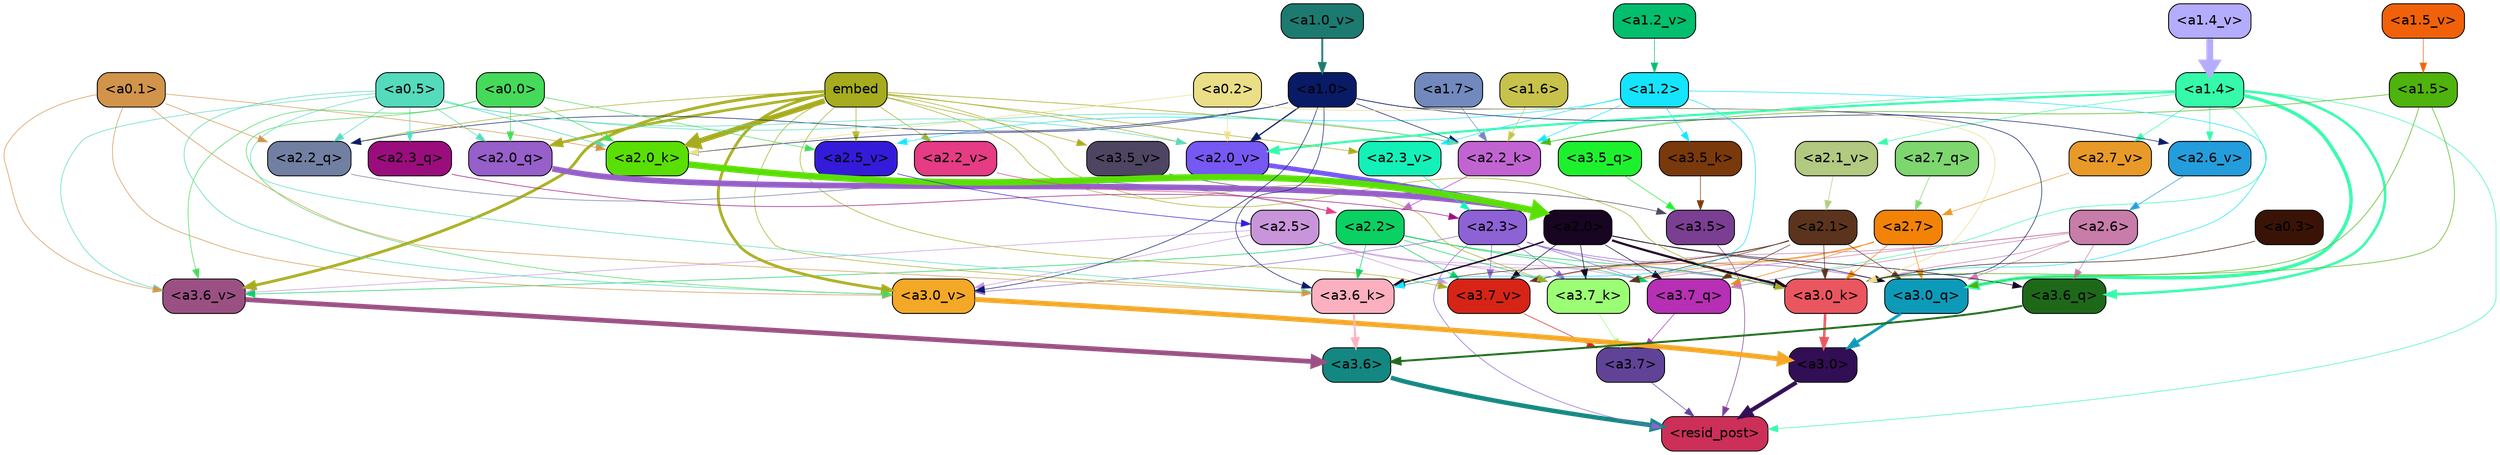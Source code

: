 strict digraph "" {
	graph [bgcolor=transparent,
		layout=dot,
		overlap=false,
		splines=true
	];
	"<a3.7>"	[color=black,
		fillcolor="#604397",
		fontname=Helvetica,
		shape=box,
		style="filled, rounded"];
	"<resid_post>"	[color=black,
		fillcolor="#cc2f58",
		fontname=Helvetica,
		shape=box,
		style="filled, rounded"];
	"<a3.7>" -> "<resid_post>"	[color="#604397",
		penwidth=0.6];
	"<a3.6>"	[color=black,
		fillcolor="#138781",
		fontname=Helvetica,
		shape=box,
		style="filled, rounded"];
	"<a3.6>" -> "<resid_post>"	[color="#138781",
		penwidth=4.6696330308914185];
	"<a3.5>"	[color=black,
		fillcolor="#7a3f92",
		fontname=Helvetica,
		shape=box,
		style="filled, rounded"];
	"<a3.5>" -> "<resid_post>"	[color="#7a3f92",
		penwidth=0.6];
	"<a3.0>"	[color=black,
		fillcolor="#320e54",
		fontname=Helvetica,
		shape=box,
		style="filled, rounded"];
	"<a3.0>" -> "<resid_post>"	[color="#320e54",
		penwidth=4.282557368278503];
	"<a2.3>"	[color=black,
		fillcolor="#8d62d5",
		fontname=Helvetica,
		shape=box,
		style="filled, rounded"];
	"<a2.3>" -> "<resid_post>"	[color="#8d62d5",
		penwidth=0.6];
	"<a3.7_q>"	[color=black,
		fillcolor="#b62fb4",
		fontname=Helvetica,
		shape=box,
		style="filled, rounded"];
	"<a2.3>" -> "<a3.7_q>"	[color="#8d62d5",
		penwidth=0.6];
	"<a3.0_q>"	[color=black,
		fillcolor="#0d9ab9",
		fontname=Helvetica,
		shape=box,
		style="filled, rounded"];
	"<a2.3>" -> "<a3.0_q>"	[color="#8d62d5",
		penwidth=0.6];
	"<a3.7_k>"	[color=black,
		fillcolor="#9cfe75",
		fontname=Helvetica,
		shape=box,
		style="filled, rounded"];
	"<a2.3>" -> "<a3.7_k>"	[color="#8d62d5",
		penwidth=0.6];
	"<a3.0_k>"	[color=black,
		fillcolor="#ea565f",
		fontname=Helvetica,
		shape=box,
		style="filled, rounded"];
	"<a2.3>" -> "<a3.0_k>"	[color="#8d62d5",
		penwidth=0.6];
	"<a3.7_v>"	[color=black,
		fillcolor="#d62417",
		fontname=Helvetica,
		shape=box,
		style="filled, rounded"];
	"<a2.3>" -> "<a3.7_v>"	[color="#8d62d5",
		penwidth=0.6];
	"<a3.0_v>"	[color=black,
		fillcolor="#f4a827",
		fontname=Helvetica,
		shape=box,
		style="filled, rounded"];
	"<a2.3>" -> "<a3.0_v>"	[color="#8d62d5",
		penwidth=0.6];
	"<a1.4>"	[color=black,
		fillcolor="#34faa9",
		fontname=Helvetica,
		shape=box,
		style="filled, rounded"];
	"<a1.4>" -> "<resid_post>"	[color="#34faa9",
		penwidth=0.6];
	"<a1.4>" -> "<a3.7_q>"	[color="#34faa9",
		penwidth=0.6];
	"<a3.6_q>"	[color=black,
		fillcolor="#1d6919",
		fontname=Helvetica,
		shape=box,
		style="filled, rounded"];
	"<a1.4>" -> "<a3.6_q>"	[color="#34faa9",
		penwidth=2.6073555648326874];
	"<a1.4>" -> "<a3.0_q>"	[color="#34faa9",
		penwidth=3.4971605762839317];
	"<a2.2_k>"	[color=black,
		fillcolor="#c164d2",
		fontname=Helvetica,
		shape=box,
		style="filled, rounded"];
	"<a1.4>" -> "<a2.2_k>"	[color="#34faa9",
		penwidth=0.6];
	"<a2.7_v>"	[color=black,
		fillcolor="#e89a28",
		fontname=Helvetica,
		shape=box,
		style="filled, rounded"];
	"<a1.4>" -> "<a2.7_v>"	[color="#34faa9",
		penwidth=0.6];
	"<a2.6_v>"	[color=black,
		fillcolor="#249ddc",
		fontname=Helvetica,
		shape=box,
		style="filled, rounded"];
	"<a1.4>" -> "<a2.6_v>"	[color="#34faa9",
		penwidth=0.6];
	"<a2.1_v>"	[color=black,
		fillcolor="#b1c980",
		fontname=Helvetica,
		shape=box,
		style="filled, rounded"];
	"<a1.4>" -> "<a2.1_v>"	[color="#34faa9",
		penwidth=0.6];
	"<a2.0_v>"	[color=black,
		fillcolor="#7658f2",
		fontname=Helvetica,
		shape=box,
		style="filled, rounded"];
	"<a1.4>" -> "<a2.0_v>"	[color="#34faa9",
		penwidth=2.268670678138733];
	"<a3.7_q>" -> "<a3.7>"	[color="#b62fb4",
		penwidth=0.6];
	"<a3.6_q>" -> "<a3.6>"	[color="#1d6919",
		penwidth=2.03758105635643];
	"<a3.5_q>"	[color=black,
		fillcolor="#1df12e",
		fontname=Helvetica,
		shape=box,
		style="filled, rounded"];
	"<a3.5_q>" -> "<a3.5>"	[color="#1df12e",
		penwidth=0.6];
	"<a3.0_q>" -> "<a3.0>"	[color="#0d9ab9",
		penwidth=2.8638100624084473];
	"<a3.7_k>" -> "<a3.7>"	[color="#9cfe75",
		penwidth=0.6];
	"<a3.6_k>"	[color=black,
		fillcolor="#fcb0bf",
		fontname=Helvetica,
		shape=box,
		style="filled, rounded"];
	"<a3.6_k>" -> "<a3.6>"	[color="#fcb0bf",
		penwidth=2.174198240041733];
	"<a3.5_k>"	[color=black,
		fillcolor="#7a390b",
		fontname=Helvetica,
		shape=box,
		style="filled, rounded"];
	"<a3.5_k>" -> "<a3.5>"	[color="#7a390b",
		penwidth=0.6];
	"<a3.0_k>" -> "<a3.0>"	[color="#ea565f",
		penwidth=2.6274144649505615];
	"<a3.7_v>" -> "<a3.7>"	[color="#d62417",
		penwidth=0.6];
	"<a3.6_v>"	[color=black,
		fillcolor="#9b5083",
		fontname=Helvetica,
		shape=box,
		style="filled, rounded"];
	"<a3.6_v>" -> "<a3.6>"	[color="#9b5083",
		penwidth=5.002329230308533];
	"<a3.5_v>"	[color=black,
		fillcolor="#4e4562",
		fontname=Helvetica,
		shape=box,
		style="filled, rounded"];
	"<a3.5_v>" -> "<a3.5>"	[color="#4e4562",
		penwidth=0.6];
	"<a3.0_v>" -> "<a3.0>"	[color="#f4a827",
		penwidth=5.188832879066467];
	"<a2.7>"	[color=black,
		fillcolor="#f38307",
		fontname=Helvetica,
		shape=box,
		style="filled, rounded"];
	"<a2.7>" -> "<a3.7_q>"	[color="#f38307",
		penwidth=0.6];
	"<a2.7>" -> "<a3.0_q>"	[color="#f38307",
		penwidth=0.6];
	"<a2.7>" -> "<a3.7_k>"	[color="#f38307",
		penwidth=0.6];
	"<a2.7>" -> "<a3.0_k>"	[color="#f38307",
		penwidth=0.6];
	"<a2.7>" -> "<a3.7_v>"	[color="#f38307",
		penwidth=0.6];
	"<a2.6>"	[color=black,
		fillcolor="#c87caa",
		fontname=Helvetica,
		shape=box,
		style="filled, rounded"];
	"<a2.6>" -> "<a3.7_q>"	[color="#c87caa",
		penwidth=0.6];
	"<a2.6>" -> "<a3.6_q>"	[color="#c87caa",
		penwidth=0.6];
	"<a2.6>" -> "<a3.0_q>"	[color="#c87caa",
		penwidth=0.6];
	"<a2.6>" -> "<a3.7_k>"	[color="#c87caa",
		penwidth=0.6];
	"<a2.6>" -> "<a3.0_k>"	[color="#c87caa",
		penwidth=0.6];
	"<a2.6>" -> "<a3.7_v>"	[color="#c87caa",
		penwidth=0.6];
	"<a2.5>"	[color=black,
		fillcolor="#c895da",
		fontname=Helvetica,
		shape=box,
		style="filled, rounded"];
	"<a2.5>" -> "<a3.7_q>"	[color="#c895da",
		penwidth=0.6];
	"<a2.5>" -> "<a3.7_k>"	[color="#c895da",
		penwidth=0.6];
	"<a2.5>" -> "<a3.0_k>"	[color="#c895da",
		penwidth=0.6];
	"<a2.5>" -> "<a3.7_v>"	[color="#c895da",
		penwidth=0.6];
	"<a2.5>" -> "<a3.6_v>"	[color="#c895da",
		penwidth=0.6];
	"<a2.5>" -> "<a3.0_v>"	[color="#c895da",
		penwidth=0.6];
	"<a2.2>"	[color=black,
		fillcolor="#0bd062",
		fontname=Helvetica,
		shape=box,
		style="filled, rounded"];
	"<a2.2>" -> "<a3.7_q>"	[color="#0bd062",
		penwidth=0.6];
	"<a2.2>" -> "<a3.7_k>"	[color="#0bd062",
		penwidth=0.6];
	"<a2.2>" -> "<a3.6_k>"	[color="#0bd062",
		penwidth=0.6];
	"<a2.2>" -> "<a3.0_k>"	[color="#0bd062",
		penwidth=0.6];
	"<a2.2>" -> "<a3.7_v>"	[color="#0bd062",
		penwidth=0.6];
	"<a2.2>" -> "<a3.6_v>"	[color="#0bd062",
		penwidth=0.6];
	"<a2.1>"	[color=black,
		fillcolor="#5c341d",
		fontname=Helvetica,
		shape=box,
		style="filled, rounded"];
	"<a2.1>" -> "<a3.7_q>"	[color="#5c341d",
		penwidth=0.6];
	"<a2.1>" -> "<a3.0_q>"	[color="#5c341d",
		penwidth=0.6];
	"<a2.1>" -> "<a3.7_k>"	[color="#5c341d",
		penwidth=0.6];
	"<a2.1>" -> "<a3.6_k>"	[color="#5c341d",
		penwidth=0.6];
	"<a2.1>" -> "<a3.0_k>"	[color="#5c341d",
		penwidth=0.6];
	"<a2.1>" -> "<a3.7_v>"	[color="#5c341d",
		penwidth=0.6];
	"<a2.0>"	[color=black,
		fillcolor="#180521",
		fontname=Helvetica,
		shape=box,
		style="filled, rounded"];
	"<a2.0>" -> "<a3.7_q>"	[color="#180521",
		penwidth=0.6];
	"<a2.0>" -> "<a3.6_q>"	[color="#180521",
		penwidth=0.6];
	"<a2.0>" -> "<a3.0_q>"	[color="#180521",
		penwidth=0.6];
	"<a2.0>" -> "<a3.7_k>"	[color="#180521",
		penwidth=0.6];
	"<a2.0>" -> "<a3.6_k>"	[color="#180521",
		penwidth=1.5568191409111023];
	"<a2.0>" -> "<a3.0_k>"	[color="#180521",
		penwidth=2.270527422428131];
	"<a2.0>" -> "<a3.7_v>"	[color="#180521",
		penwidth=0.6];
	"<a1.5>"	[color=black,
		fillcolor="#4eb30c",
		fontname=Helvetica,
		shape=box,
		style="filled, rounded"];
	"<a1.5>" -> "<a3.0_q>"	[color="#4eb30c",
		penwidth=0.6];
	"<a1.5>" -> "<a3.0_k>"	[color="#4eb30c",
		penwidth=0.6];
	"<a1.5>" -> "<a2.2_k>"	[color="#4eb30c",
		penwidth=0.6];
	embed	[color=black,
		fillcolor="#a6ac1d",
		fontname=Helvetica,
		shape=box,
		style="filled, rounded"];
	embed -> "<a3.7_k>"	[color="#a6ac1d",
		penwidth=0.6];
	embed -> "<a3.6_k>"	[color="#a6ac1d",
		penwidth=0.6];
	embed -> "<a3.0_k>"	[color="#a6ac1d",
		penwidth=0.6];
	embed -> "<a3.7_v>"	[color="#a6ac1d",
		penwidth=0.6];
	embed -> "<a3.6_v>"	[color="#a6ac1d",
		penwidth=2.9588699340820312];
	embed -> "<a3.5_v>"	[color="#a6ac1d",
		penwidth=0.6];
	embed -> "<a3.0_v>"	[color="#a6ac1d",
		penwidth=2.8686431646347046];
	"<a2.2_q>"	[color=black,
		fillcolor="#7180a2",
		fontname=Helvetica,
		shape=box,
		style="filled, rounded"];
	embed -> "<a2.2_q>"	[color="#a6ac1d",
		penwidth=0.6];
	"<a2.0_q>"	[color=black,
		fillcolor="#965fc9",
		fontname=Helvetica,
		shape=box,
		style="filled, rounded"];
	embed -> "<a2.0_q>"	[color="#a6ac1d",
		penwidth=2.7617180347442627];
	embed -> "<a2.2_k>"	[color="#a6ac1d",
		penwidth=0.67606520652771];
	"<a2.0_k>"	[color=black,
		fillcolor="#5adf05",
		fontname=Helvetica,
		shape=box,
		style="filled, rounded"];
	embed -> "<a2.0_k>"	[color="#a6ac1d",
		penwidth=5.615107178688049];
	"<a2.5_v>"	[color=black,
		fillcolor="#341bda",
		fontname=Helvetica,
		shape=box,
		style="filled, rounded"];
	embed -> "<a2.5_v>"	[color="#a6ac1d",
		penwidth=0.6];
	"<a2.3_v>"	[color=black,
		fillcolor="#13f1b8",
		fontname=Helvetica,
		shape=box,
		style="filled, rounded"];
	embed -> "<a2.3_v>"	[color="#a6ac1d",
		penwidth=0.6];
	"<a2.2_v>"	[color=black,
		fillcolor="#e53c85",
		fontname=Helvetica,
		shape=box,
		style="filled, rounded"];
	embed -> "<a2.2_v>"	[color="#a6ac1d",
		penwidth=0.6];
	embed -> "<a2.0_v>"	[color="#a6ac1d",
		penwidth=0.6];
	"<a1.2>"	[color=black,
		fillcolor="#15e4fe",
		fontname=Helvetica,
		shape=box,
		style="filled, rounded"];
	"<a1.2>" -> "<a3.6_k>"	[color="#15e4fe",
		penwidth=0.6];
	"<a1.2>" -> "<a3.5_k>"	[color="#15e4fe",
		penwidth=0.6];
	"<a1.2>" -> "<a3.0_k>"	[color="#15e4fe",
		penwidth=0.6];
	"<a1.2>" -> "<a2.2_k>"	[color="#15e4fe",
		penwidth=0.6];
	"<a1.2>" -> "<a2.5_v>"	[color="#15e4fe",
		penwidth=0.6];
	"<a1.2>" -> "<a2.3_v>"	[color="#15e4fe",
		penwidth=0.6];
	"<a1.0>"	[color=black,
		fillcolor="#091a66",
		fontname=Helvetica,
		shape=box,
		style="filled, rounded"];
	"<a1.0>" -> "<a3.6_k>"	[color="#091a66",
		penwidth=0.6];
	"<a1.0>" -> "<a3.0_k>"	[color="#091a66",
		penwidth=0.6];
	"<a1.0>" -> "<a3.0_v>"	[color="#091a66",
		penwidth=0.6];
	"<a1.0>" -> "<a2.2_q>"	[color="#091a66",
		penwidth=0.6];
	"<a1.0>" -> "<a2.2_k>"	[color="#091a66",
		penwidth=0.6];
	"<a1.0>" -> "<a2.0_k>"	[color="#091a66",
		penwidth=0.6];
	"<a1.0>" -> "<a2.6_v>"	[color="#091a66",
		penwidth=0.6];
	"<a1.0>" -> "<a2.0_v>"	[color="#091a66",
		penwidth=1.27996826171875];
	"<a0.5>"	[color=black,
		fillcolor="#53dbbc",
		fontname=Helvetica,
		shape=box,
		style="filled, rounded"];
	"<a0.5>" -> "<a3.6_k>"	[color="#53dbbc",
		penwidth=0.6];
	"<a0.5>" -> "<a3.6_v>"	[color="#53dbbc",
		penwidth=0.6];
	"<a0.5>" -> "<a3.0_v>"	[color="#53dbbc",
		penwidth=0.6421224474906921];
	"<a2.3_q>"	[color=black,
		fillcolor="#9b0d7d",
		fontname=Helvetica,
		shape=box,
		style="filled, rounded"];
	"<a0.5>" -> "<a2.3_q>"	[color="#53dbbc",
		penwidth=0.6];
	"<a0.5>" -> "<a2.2_q>"	[color="#53dbbc",
		penwidth=0.6];
	"<a0.5>" -> "<a2.0_q>"	[color="#53dbbc",
		penwidth=0.6];
	"<a0.5>" -> "<a2.2_k>"	[color="#53dbbc",
		penwidth=0.6];
	"<a0.5>" -> "<a2.0_k>"	[color="#53dbbc",
		penwidth=0.7151575088500977];
	"<a0.5>" -> "<a2.0_v>"	[color="#53dbbc",
		penwidth=0.6];
	"<a0.1>"	[color=black,
		fillcolor="#d2944b",
		fontname=Helvetica,
		shape=box,
		style="filled, rounded"];
	"<a0.1>" -> "<a3.6_k>"	[color="#d2944b",
		penwidth=0.6];
	"<a0.1>" -> "<a3.6_v>"	[color="#d2944b",
		penwidth=0.6];
	"<a0.1>" -> "<a3.0_v>"	[color="#d2944b",
		penwidth=0.6];
	"<a0.1>" -> "<a2.2_q>"	[color="#d2944b",
		penwidth=0.6];
	"<a0.1>" -> "<a2.0_k>"	[color="#d2944b",
		penwidth=0.6];
	"<a0.3>"	[color=black,
		fillcolor="#391406",
		fontname=Helvetica,
		shape=box,
		style="filled, rounded"];
	"<a0.3>" -> "<a3.0_k>"	[color="#391406",
		penwidth=0.6];
	"<a0.2>"	[color=black,
		fillcolor="#eade87",
		fontname=Helvetica,
		shape=box,
		style="filled, rounded"];
	"<a0.2>" -> "<a3.0_k>"	[color="#eade87",
		penwidth=0.6];
	"<a0.2>" -> "<a2.0_k>"	[color="#eade87",
		penwidth=0.6];
	"<a0.2>" -> "<a2.0_v>"	[color="#eade87",
		penwidth=0.6];
	"<a0.0>"	[color=black,
		fillcolor="#45da59",
		fontname=Helvetica,
		shape=box,
		style="filled, rounded"];
	"<a0.0>" -> "<a3.6_v>"	[color="#45da59",
		penwidth=0.6];
	"<a0.0>" -> "<a3.0_v>"	[color="#45da59",
		penwidth=0.6];
	"<a0.0>" -> "<a2.0_q>"	[color="#45da59",
		penwidth=0.6];
	"<a0.0>" -> "<a2.0_k>"	[color="#45da59",
		penwidth=0.6];
	"<a0.0>" -> "<a2.5_v>"	[color="#45da59",
		penwidth=0.6];
	"<a2.7_q>"	[color=black,
		fillcolor="#7dd66e",
		fontname=Helvetica,
		shape=box,
		style="filled, rounded"];
	"<a2.7_q>" -> "<a2.7>"	[color="#7dd66e",
		penwidth=0.6];
	"<a2.3_q>" -> "<a2.3>"	[color="#9b0d7d",
		penwidth=0.6];
	"<a2.2_q>" -> "<a2.2>"	[color="#7180a2",
		penwidth=0.6340763568878174];
	"<a2.0_q>" -> "<a2.0>"	[color="#965fc9",
		penwidth=6.0160088539123535];
	"<a2.2_k>" -> "<a2.2>"	[color="#c164d2",
		penwidth=0.7764816284179688];
	"<a2.0_k>" -> "<a2.0>"	[color="#5adf05",
		penwidth=6.773025274276733];
	"<a2.7_v>" -> "<a2.7>"	[color="#e89a28",
		penwidth=0.6];
	"<a2.6_v>" -> "<a2.6>"	[color="#249ddc",
		penwidth=0.6];
	"<a2.5_v>" -> "<a2.5>"	[color="#341bda",
		penwidth=0.6];
	"<a2.3_v>" -> "<a2.3>"	[color="#13f1b8",
		penwidth=0.6];
	"<a2.2_v>" -> "<a2.2>"	[color="#e53c85",
		penwidth=0.6];
	"<a2.1_v>" -> "<a2.1>"	[color="#b1c980",
		penwidth=0.6];
	"<a2.0_v>" -> "<a2.0>"	[color="#7658f2",
		penwidth=4.906715989112854];
	"<a1.7>"	[color=black,
		fillcolor="#7189bd",
		fontname=Helvetica,
		shape=box,
		style="filled, rounded"];
	"<a1.7>" -> "<a2.2_k>"	[color="#7189bd",
		penwidth=0.6];
	"<a1.6>"	[color=black,
		fillcolor="#c7c24a",
		fontname=Helvetica,
		shape=box,
		style="filled, rounded"];
	"<a1.6>" -> "<a2.2_k>"	[color="#c7c24a",
		penwidth=0.6];
	"<a1.5_v>"	[color=black,
		fillcolor="#f16109",
		fontname=Helvetica,
		shape=box,
		style="filled, rounded"];
	"<a1.5_v>" -> "<a1.5>"	[color="#f16109",
		penwidth=0.6];
	"<a1.4_v>"	[color=black,
		fillcolor="#b4acfc",
		fontname=Helvetica,
		shape=box,
		style="filled, rounded"];
	"<a1.4_v>" -> "<a1.4>"	[color="#b4acfc",
		penwidth=7.093163728713989];
	"<a1.2_v>"	[color=black,
		fillcolor="#02be6d",
		fontname=Helvetica,
		shape=box,
		style="filled, rounded"];
	"<a1.2_v>" -> "<a1.2>"	[color="#02be6d",
		penwidth=0.6];
	"<a1.0_v>"	[color=black,
		fillcolor="#1c7a70",
		fontname=Helvetica,
		shape=box,
		style="filled, rounded"];
	"<a1.0_v>" -> "<a1.0>"	[color="#1c7a70",
		penwidth=1.9666723012924194];
}

